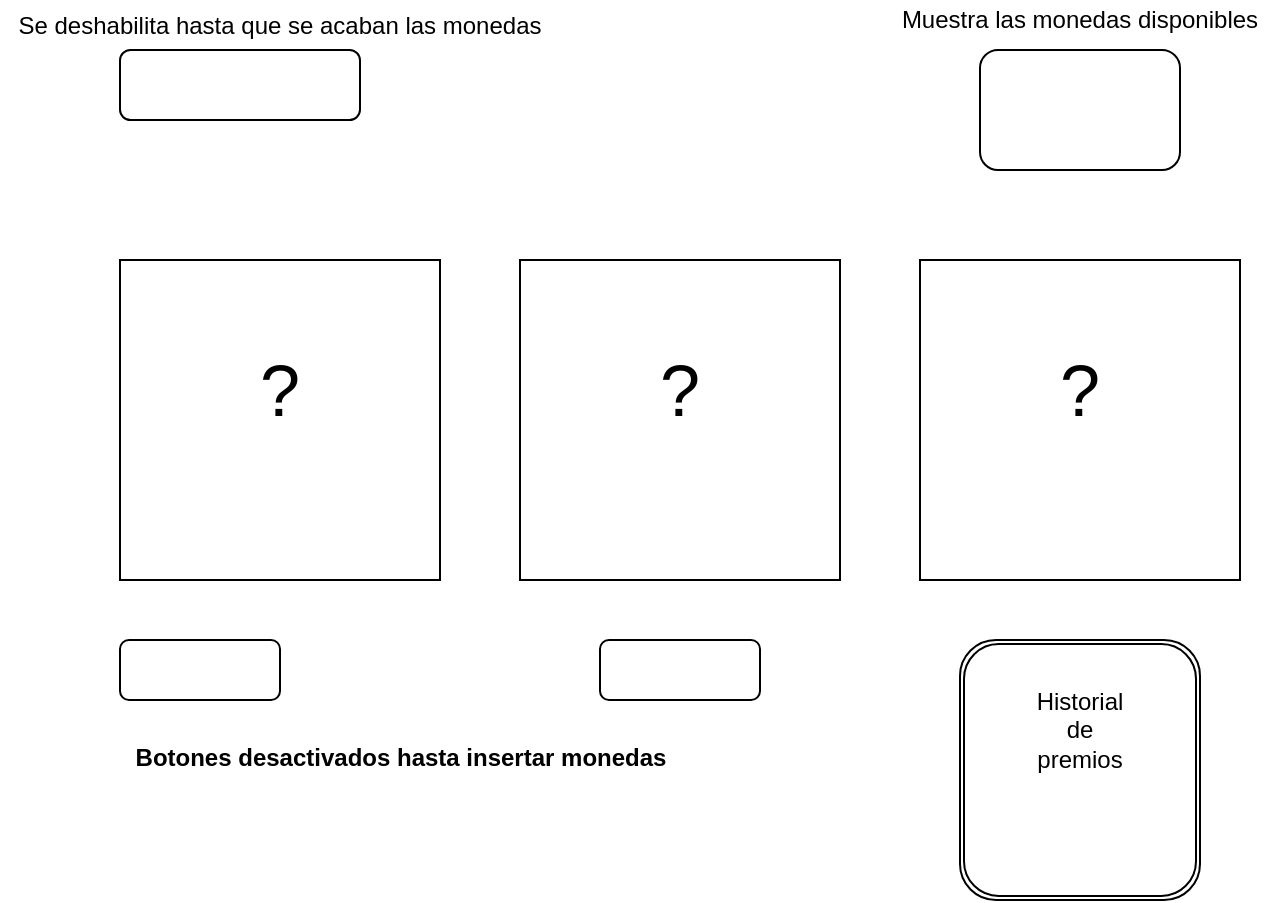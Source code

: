 <mxfile version="14.5.1" type="device"><diagram id="w7SHScGTW7Xlr9m70RGW" name="Página-1"><mxGraphModel dx="1328" dy="880" grid="1" gridSize="10" guides="1" tooltips="1" connect="1" arrows="1" fold="1" page="1" pageScale="1" pageWidth="827" pageHeight="1169" math="0" shadow="0"><root><mxCell id="0"/><mxCell id="1" parent="0"/><mxCell id="ch6AgBSU6X4bbHgfA499-1" value="" style="whiteSpace=wrap;html=1;aspect=fixed;" vertex="1" parent="1"><mxGeometry x="80" y="130" width="160" height="160" as="geometry"/></mxCell><mxCell id="ch6AgBSU6X4bbHgfA499-2" value="" style="whiteSpace=wrap;html=1;aspect=fixed;" vertex="1" parent="1"><mxGeometry x="280" y="130" width="160" height="160" as="geometry"/></mxCell><mxCell id="ch6AgBSU6X4bbHgfA499-3" value="" style="whiteSpace=wrap;html=1;aspect=fixed;" vertex="1" parent="1"><mxGeometry x="480" y="130" width="160" height="160" as="geometry"/></mxCell><mxCell id="ch6AgBSU6X4bbHgfA499-4" value="" style="rounded=1;whiteSpace=wrap;html=1;" vertex="1" parent="1"><mxGeometry x="320" y="320" width="80" height="30" as="geometry"/></mxCell><mxCell id="ch6AgBSU6X4bbHgfA499-5" value="" style="rounded=1;whiteSpace=wrap;html=1;" vertex="1" parent="1"><mxGeometry x="80" y="320" width="80" height="30" as="geometry"/></mxCell><mxCell id="ch6AgBSU6X4bbHgfA499-6" value="" style="shape=ext;double=1;rounded=1;whiteSpace=wrap;html=1;" vertex="1" parent="1"><mxGeometry x="500" y="320" width="120" height="130" as="geometry"/></mxCell><mxCell id="ch6AgBSU6X4bbHgfA499-7" value="&lt;font style=&quot;font-size: 12px&quot;&gt;Botones desactivados hasta insertar monedas&lt;/font&gt;" style="text;strokeColor=none;fillColor=none;html=1;fontSize=24;fontStyle=1;verticalAlign=middle;align=center;" vertex="1" parent="1"><mxGeometry x="80" y="360" width="280" height="30" as="geometry"/></mxCell><mxCell id="ch6AgBSU6X4bbHgfA499-9" value="" style="rounded=1;whiteSpace=wrap;html=1;" vertex="1" parent="1"><mxGeometry x="80" y="25" width="120" height="35" as="geometry"/></mxCell><mxCell id="ch6AgBSU6X4bbHgfA499-10" value="" style="rounded=1;whiteSpace=wrap;html=1;" vertex="1" parent="1"><mxGeometry x="510" y="25" width="100" height="60" as="geometry"/></mxCell><mxCell id="ch6AgBSU6X4bbHgfA499-11" value="Se deshabilita hasta que se acaban las monedas" style="text;html=1;strokeColor=none;fillColor=none;align=center;verticalAlign=middle;whiteSpace=wrap;rounded=0;" vertex="1" parent="1"><mxGeometry x="20" y="5" width="280" height="15" as="geometry"/></mxCell><mxCell id="ch6AgBSU6X4bbHgfA499-12" value="Muestra las monedas disponibles" style="text;html=1;strokeColor=none;fillColor=none;align=center;verticalAlign=middle;whiteSpace=wrap;rounded=0;" vertex="1" parent="1"><mxGeometry x="460" width="200" height="20" as="geometry"/></mxCell><mxCell id="ch6AgBSU6X4bbHgfA499-13" value="Historial de premios" style="text;html=1;strokeColor=none;fillColor=none;align=center;verticalAlign=middle;whiteSpace=wrap;rounded=0;" vertex="1" parent="1"><mxGeometry x="535" y="340" width="50" height="50" as="geometry"/></mxCell><mxCell id="ch6AgBSU6X4bbHgfA499-14" value="&lt;font style=&quot;font-size: 36px&quot;&gt;?&lt;/font&gt;" style="text;html=1;strokeColor=none;fillColor=none;align=center;verticalAlign=middle;whiteSpace=wrap;rounded=0;" vertex="1" parent="1"><mxGeometry x="135" y="170" width="50" height="50" as="geometry"/></mxCell><mxCell id="ch6AgBSU6X4bbHgfA499-15" value="&lt;font style=&quot;font-size: 36px&quot;&gt;?&lt;/font&gt;" style="text;html=1;strokeColor=none;fillColor=none;align=center;verticalAlign=middle;whiteSpace=wrap;rounded=0;" vertex="1" parent="1"><mxGeometry x="335" y="170" width="50" height="50" as="geometry"/></mxCell><mxCell id="ch6AgBSU6X4bbHgfA499-16" value="&lt;font style=&quot;font-size: 36px&quot;&gt;?&lt;/font&gt;" style="text;html=1;strokeColor=none;fillColor=none;align=center;verticalAlign=middle;whiteSpace=wrap;rounded=0;" vertex="1" parent="1"><mxGeometry x="535" y="170" width="50" height="50" as="geometry"/></mxCell></root></mxGraphModel></diagram></mxfile>